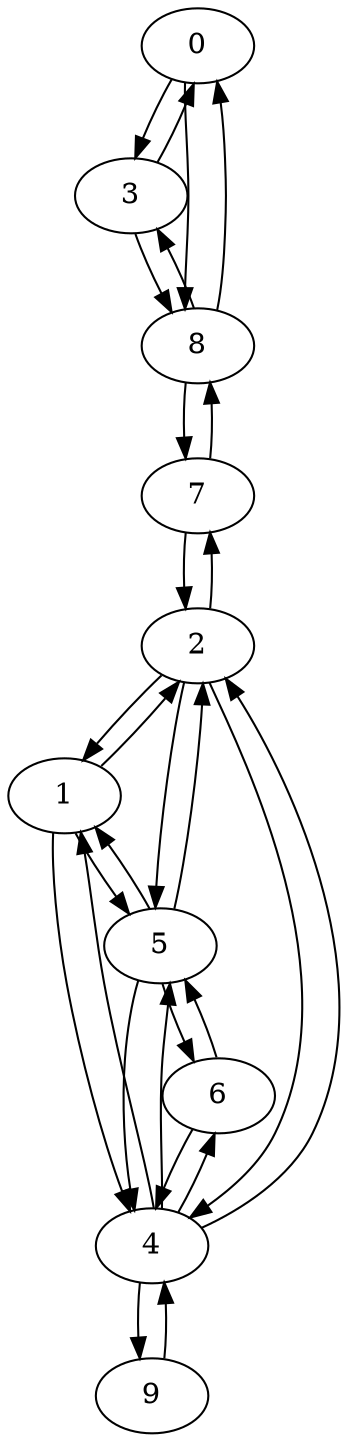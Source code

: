 digraph G {
0;
1;
2;
3;
4;
5;
6;
7;
8;
9;
1->2 ;
2->1 ;
0->3 ;
3->0 ;
1->4 ;
4->1 ;
2->4 ;
4->2 ;
1->5 ;
5->1 ;
2->5 ;
5->2 ;
4->5 ;
5->4 ;
4->6 ;
6->4 ;
5->6 ;
6->5 ;
2->7 ;
7->2 ;
7->8 ;
8->7 ;
3->8 ;
8->3 ;
0->8 ;
8->0 ;
4->9 ;
9->4 ;
}
